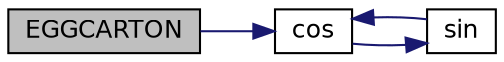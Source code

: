 digraph "EGGCARTON"
{
 // INTERACTIVE_SVG=YES
 // LATEX_PDF_SIZE
  bgcolor="transparent";
  edge [fontname="Helvetica",fontsize="12",labelfontname="Helvetica",labelfontsize="12"];
  node [fontname="Helvetica",fontsize="12",shape=record];
  rankdir="LR";
  Node1 [label="EGGCARTON",height=0.2,width=0.4,color="black", fillcolor="grey75", style="filled", fontcolor="black",tooltip=" "];
  Node1 -> Node2 [color="midnightblue",fontsize="12",style="solid",fontname="Helvetica"];
  Node2 [label="cos",height=0.2,width=0.4,color="black",URL="$autodiff_8libmd_8cc_ad7bdaf61a457836d313298fa3b23aa23.html#ad7bdaf61a457836d313298fa3b23aa23",tooltip=" "];
  Node2 -> Node3 [color="midnightblue",fontsize="12",style="solid",fontname="Helvetica"];
  Node3 [label="sin",height=0.2,width=0.4,color="black",URL="$autodiff_8libmd_8cc_ae7305fd3e8a857970c0c733d86331fcf.html#ae7305fd3e8a857970c0c733d86331fcf",tooltip=" "];
  Node3 -> Node2 [color="midnightblue",fontsize="12",style="solid",fontname="Helvetica"];
}
